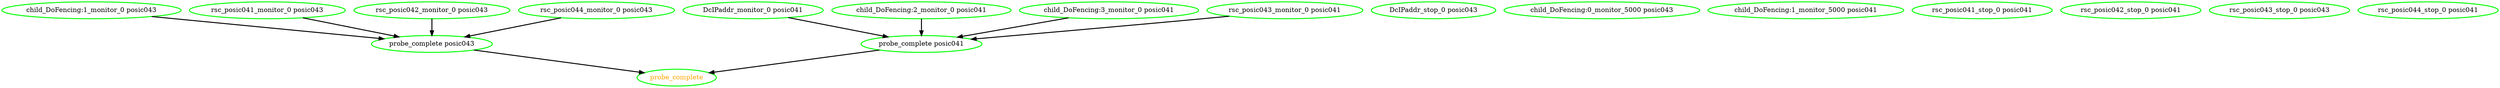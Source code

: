  digraph "g" {
"DcIPaddr_monitor_0 posic041" -> "probe_complete posic041" [ style = bold]
"DcIPaddr_monitor_0 posic041" [ style=bold color="green" fontcolor="black" ]
"DcIPaddr_stop_0 posic043" [ style=bold color="green" fontcolor="black" ]
"child_DoFencing:0_monitor_5000 posic043" [ style=bold color="green" fontcolor="black" ]
"child_DoFencing:1_monitor_0 posic043" -> "probe_complete posic043" [ style = bold]
"child_DoFencing:1_monitor_0 posic043" [ style=bold color="green" fontcolor="black" ]
"child_DoFencing:1_monitor_5000 posic041" [ style=bold color="green" fontcolor="black" ]
"child_DoFencing:2_monitor_0 posic041" -> "probe_complete posic041" [ style = bold]
"child_DoFencing:2_monitor_0 posic041" [ style=bold color="green" fontcolor="black" ]
"child_DoFencing:3_monitor_0 posic041" -> "probe_complete posic041" [ style = bold]
"child_DoFencing:3_monitor_0 posic041" [ style=bold color="green" fontcolor="black" ]
"probe_complete posic041" -> "probe_complete" [ style = bold]
"probe_complete posic041" [ style=bold color="green" fontcolor="black" ]
"probe_complete posic043" -> "probe_complete" [ style = bold]
"probe_complete posic043" [ style=bold color="green" fontcolor="black" ]
"probe_complete" [ style=bold color="green" fontcolor="orange" ]
"rsc_posic041_monitor_0 posic043" -> "probe_complete posic043" [ style = bold]
"rsc_posic041_monitor_0 posic043" [ style=bold color="green" fontcolor="black" ]
"rsc_posic041_stop_0 posic041" [ style=bold color="green" fontcolor="black" ]
"rsc_posic042_monitor_0 posic043" -> "probe_complete posic043" [ style = bold]
"rsc_posic042_monitor_0 posic043" [ style=bold color="green" fontcolor="black" ]
"rsc_posic042_stop_0 posic041" [ style=bold color="green" fontcolor="black" ]
"rsc_posic043_monitor_0 posic041" -> "probe_complete posic041" [ style = bold]
"rsc_posic043_monitor_0 posic041" [ style=bold color="green" fontcolor="black" ]
"rsc_posic043_stop_0 posic043" [ style=bold color="green" fontcolor="black" ]
"rsc_posic044_monitor_0 posic043" -> "probe_complete posic043" [ style = bold]
"rsc_posic044_monitor_0 posic043" [ style=bold color="green" fontcolor="black" ]
"rsc_posic044_stop_0 posic041" [ style=bold color="green" fontcolor="black" ]
}
